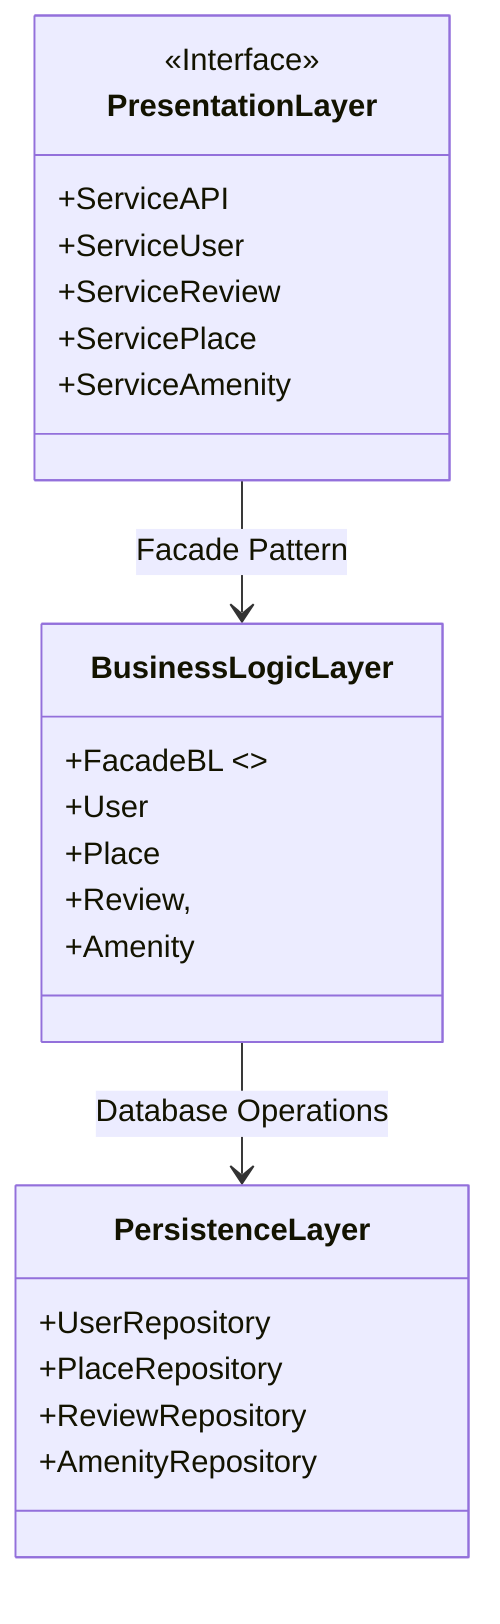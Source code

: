 classDiagram
class PresentationLayer {
    <<Interface>>
    +ServiceAPI
    +ServiceUser
    +ServiceReview
    +ServicePlace
    +ServiceAmenity
}
class BusinessLogicLayer {
    +FacadeBL <<Facade>>
    +User
    +Place
    +Review, 
    +Amenity
}
class PersistenceLayer {
    +UserRepository
    +PlaceRepository
    +ReviewRepository
    +AmenityRepository
}
PresentationLayer --> BusinessLogicLayer : Facade Pattern
BusinessLogicLayer --> PersistenceLayer : Database Operations